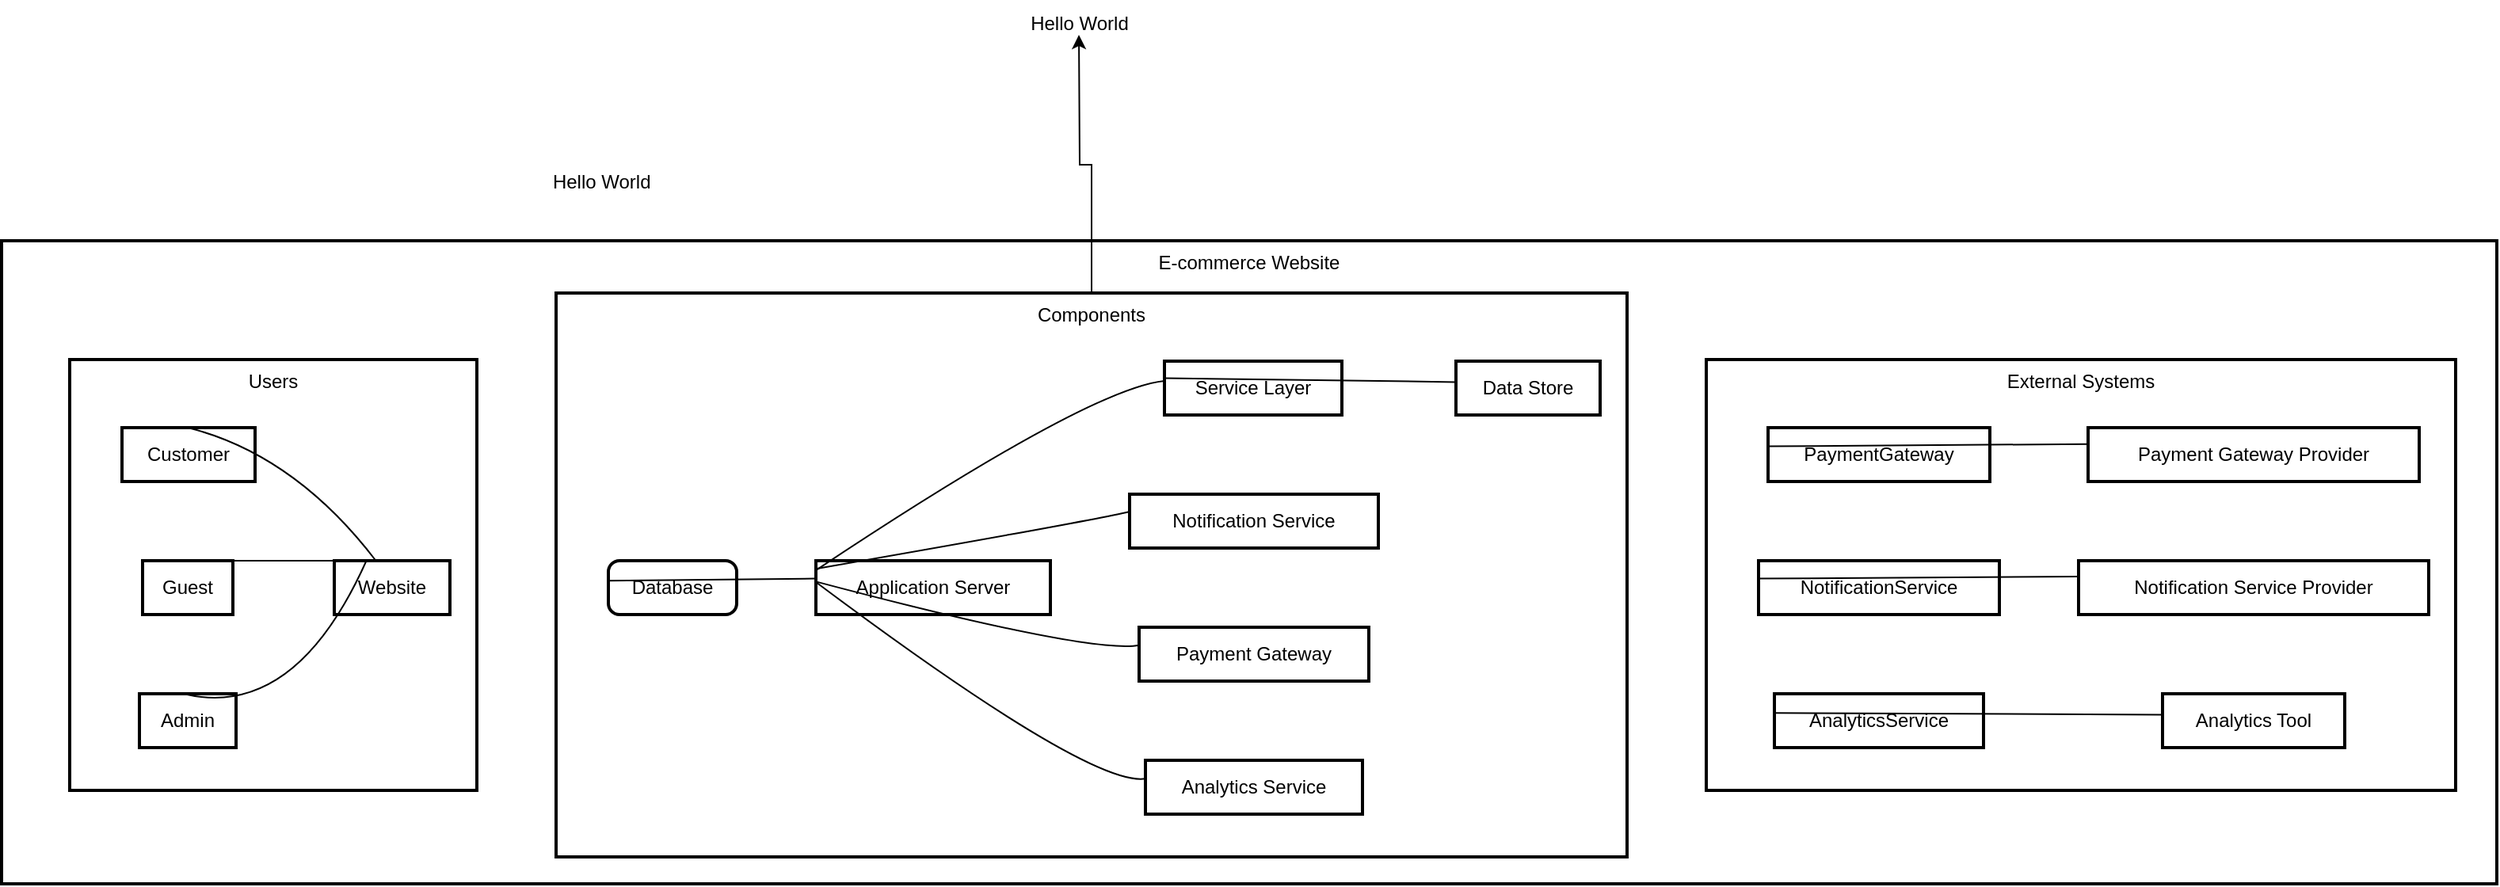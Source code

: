 <mxfile version="24.7.1" type="github">
  <diagram name="Page-1" id="YrfRDsz6BIIXrySJnLpR">
    <mxGraphModel dx="1120" dy="1629" grid="1" gridSize="10" guides="1" tooltips="1" connect="1" arrows="1" fold="1" page="1" pageScale="1" pageWidth="827" pageHeight="1169" math="0" shadow="0">
      <root>
        <mxCell id="0" />
        <mxCell id="1" parent="0" />
        <mxCell id="2" value="E-commerce Website" style="whiteSpace=wrap;strokeWidth=2;verticalAlign=top;" parent="1" vertex="1">
          <mxGeometry x="240" y="-150" width="1575" height="406" as="geometry" />
        </mxCell>
        <mxCell id="3" value="Users" style="whiteSpace=wrap;strokeWidth=2;verticalAlign=top;" parent="2" vertex="1">
          <mxGeometry x="43" y="75" width="257" height="272" as="geometry" />
        </mxCell>
        <mxCell id="4" value="Website" style="whiteSpace=wrap;strokeWidth=2;" parent="3" vertex="1">
          <mxGeometry x="167" y="127" width="73" height="34" as="geometry" />
        </mxCell>
        <mxCell id="5" value="Customer" style="whiteSpace=wrap;strokeWidth=2;" parent="3" vertex="1">
          <mxGeometry x="33" y="43" width="84" height="34" as="geometry" />
        </mxCell>
        <mxCell id="6" value="Guest" style="whiteSpace=wrap;strokeWidth=2;" parent="3" vertex="1">
          <mxGeometry x="46" y="127" width="57" height="34" as="geometry" />
        </mxCell>
        <mxCell id="7" value="Admin" style="whiteSpace=wrap;strokeWidth=2;" parent="3" vertex="1">
          <mxGeometry x="44" y="211" width="61" height="34" as="geometry" />
        </mxCell>
        <mxCell id="8" value="" style="curved=1;startArrow=none;endArrow=none;exitX=0.48;exitY=-1.71;entryX=-0.26;entryY=-2.21;" parent="3" source="5" target="4" edge="1">
          <mxGeometry relative="1" as="geometry">
            <Array as="points">
              <mxPoint x="142" y="60" />
            </Array>
          </mxGeometry>
        </mxCell>
        <mxCell id="9" value="" style="curved=1;startArrow=none;endArrow=none;exitX=0.25;exitY=-1.71;entryX=-0.59;entryY=-1.71;" parent="3" source="6" target="4" edge="1">
          <mxGeometry relative="1" as="geometry">
            <Array as="points" />
          </mxGeometry>
        </mxCell>
        <mxCell id="10" value="" style="curved=1;startArrow=none;endArrow=none;exitX=0.3;exitY=-1.71;entryX=-0.26;entryY=-1.21;" parent="3" source="7" target="4" edge="1">
          <mxGeometry relative="1" as="geometry">
            <Array as="points">
              <mxPoint x="142" y="228" />
            </Array>
          </mxGeometry>
        </mxCell>
        <mxCell id="hjomw1EQr1Ipl5Z-arUl-34" style="edgeStyle=orthogonalEdgeStyle;rounded=0;orthogonalLoop=1;jettySize=auto;html=1;exitX=0.5;exitY=0;exitDx=0;exitDy=0;" edge="1" parent="2" source="11">
          <mxGeometry relative="1" as="geometry">
            <mxPoint x="680" y="-130" as="targetPoint" />
          </mxGeometry>
        </mxCell>
        <mxCell id="11" value="Components" style="whiteSpace=wrap;strokeWidth=2;verticalAlign=top;" parent="2" vertex="1">
          <mxGeometry x="350" y="33" width="676" height="356" as="geometry" />
        </mxCell>
        <mxCell id="12" value="Application Server" style="whiteSpace=wrap;strokeWidth=2;" parent="11" vertex="1">
          <mxGeometry x="164" y="169" width="148" height="34" as="geometry" />
        </mxCell>
        <mxCell id="13" value="Database" style="rounded=1;absoluteArcSize=1;arcSize=14;whiteSpace=wrap;strokeWidth=2;" parent="11" vertex="1">
          <mxGeometry x="33" y="169" width="81" height="34" as="geometry" />
        </mxCell>
        <mxCell id="14" value="Service Layer" style="whiteSpace=wrap;strokeWidth=2;" parent="11" vertex="1">
          <mxGeometry x="384" y="43" width="112" height="34" as="geometry" />
        </mxCell>
        <mxCell id="15" value="Data Store" style="whiteSpace=wrap;strokeWidth=2;" parent="11" vertex="1">
          <mxGeometry x="568" y="43" width="91" height="34" as="geometry" />
        </mxCell>
        <mxCell id="16" value="Notification Service" style="whiteSpace=wrap;strokeWidth=2;" parent="11" vertex="1">
          <mxGeometry x="362" y="127" width="157" height="34" as="geometry" />
        </mxCell>
        <mxCell id="17" value="Payment Gateway" style="whiteSpace=wrap;strokeWidth=2;" parent="11" vertex="1">
          <mxGeometry x="368" y="211" width="145" height="34" as="geometry" />
        </mxCell>
        <mxCell id="18" value="Analytics Service" style="whiteSpace=wrap;strokeWidth=2;" parent="11" vertex="1">
          <mxGeometry x="372" y="295" width="137" height="34" as="geometry" />
        </mxCell>
        <mxCell id="19" value="" style="curved=1;startArrow=none;endArrow=none;exitX=-3.32;exitY=-0.47;entryX=-2.37;entryY=-0.47;" parent="11" source="13" target="12" edge="1">
          <mxGeometry relative="1" as="geometry">
            <Array as="points" />
          </mxGeometry>
        </mxCell>
        <mxCell id="20" value="" style="curved=1;startArrow=none;endArrow=none;exitX=-1.78;exitY=-0.97;entryX=-3.12;entryY=-0.47;" parent="11" source="12" target="14" edge="1">
          <mxGeometry relative="1" as="geometry">
            <Array as="points">
              <mxPoint x="337" y="60" />
            </Array>
          </mxGeometry>
        </mxCell>
        <mxCell id="21" value="" style="curved=1;startArrow=none;endArrow=none;exitX=-2.13;exitY=-0.47;entryX=-3.84;entryY=-0.47;" parent="11" source="14" target="15" edge="1">
          <mxGeometry relative="1" as="geometry">
            <Array as="points" />
          </mxGeometry>
        </mxCell>
        <mxCell id="22" value="" style="curved=1;startArrow=none;endArrow=none;exitX=-1.6;exitY=-0.97;entryX=-2.23;entryY=-0.47;" parent="11" source="12" target="16" edge="1">
          <mxGeometry relative="1" as="geometry">
            <Array as="points">
              <mxPoint x="337" y="144" />
            </Array>
          </mxGeometry>
        </mxCell>
        <mxCell id="23" value="" style="curved=1;startArrow=none;endArrow=none;exitX=-1.6;exitY=0.03;entryX=-2.42;entryY=-0.47;" parent="11" source="12" target="17" edge="1">
          <mxGeometry relative="1" as="geometry">
            <Array as="points">
              <mxPoint x="337" y="228" />
            </Array>
          </mxGeometry>
        </mxCell>
        <mxCell id="24" value="" style="curved=1;startArrow=none;endArrow=none;exitX=-1.78;exitY=0.03;entryX=-2.56;entryY=-0.47;" parent="11" source="12" target="18" edge="1">
          <mxGeometry relative="1" as="geometry">
            <Array as="points">
              <mxPoint x="337" y="312" />
            </Array>
          </mxGeometry>
        </mxCell>
        <mxCell id="25" value="External Systems" style="whiteSpace=wrap;strokeWidth=2;verticalAlign=top;" parent="2" vertex="1">
          <mxGeometry x="1076" y="75" width="473" height="272" as="geometry" />
        </mxCell>
        <mxCell id="26" value="Payment Gateway Provider" style="whiteSpace=wrap;strokeWidth=2;" parent="25" vertex="1">
          <mxGeometry x="241" y="43" width="209" height="34" as="geometry" />
        </mxCell>
        <mxCell id="27" value="PaymentGateway" style="whiteSpace=wrap;strokeWidth=2;" parent="25" vertex="1">
          <mxGeometry x="39" y="43" width="140" height="34" as="geometry" />
        </mxCell>
        <mxCell id="28" value="NotificationService" style="whiteSpace=wrap;strokeWidth=2;" parent="25" vertex="1">
          <mxGeometry x="33" y="127" width="152" height="34" as="geometry" />
        </mxCell>
        <mxCell id="29" value="Notification Service Provider" style="whiteSpace=wrap;strokeWidth=2;" parent="25" vertex="1">
          <mxGeometry x="235" y="127" width="221" height="34" as="geometry" />
        </mxCell>
        <mxCell id="30" value="AnalyticsService" style="whiteSpace=wrap;strokeWidth=2;" parent="25" vertex="1">
          <mxGeometry x="43" y="211" width="132" height="34" as="geometry" />
        </mxCell>
        <mxCell id="31" value="Analytics Tool" style="whiteSpace=wrap;strokeWidth=2;" parent="25" vertex="1">
          <mxGeometry x="288" y="211" width="115" height="34" as="geometry" />
        </mxCell>
        <mxCell id="32" value="" style="curved=1;startArrow=none;endArrow=none;exitX=-6.69;exitY=-1.71;entryX=-5.15;entryY=-1.71;" parent="25" source="27" target="26" edge="1">
          <mxGeometry relative="1" as="geometry">
            <Array as="points" />
          </mxGeometry>
        </mxCell>
        <mxCell id="33" value="" style="curved=1;startArrow=none;endArrow=none;exitX=-6.08;exitY=-1.71;entryX=-4.87;entryY=-1.71;" parent="25" source="28" target="29" edge="1">
          <mxGeometry relative="1" as="geometry">
            <Array as="points" />
          </mxGeometry>
        </mxCell>
        <mxCell id="34" value="" style="curved=1;startArrow=none;endArrow=none;exitX=-7.15;exitY=-1.71;entryX=-9.36;entryY=-1.71;" parent="25" source="30" target="31" edge="1">
          <mxGeometry relative="1" as="geometry">
            <Array as="points" />
          </mxGeometry>
        </mxCell>
        <mxCell id="hjomw1EQr1Ipl5Z-arUl-35" value="Hello World&amp;nbsp;" style="text;html=1;align=center;verticalAlign=middle;resizable=0;points=[];autosize=1;strokeColor=none;fillColor=none;" vertex="1" parent="1">
          <mxGeometry x="575" y="-202" width="90" height="30" as="geometry" />
        </mxCell>
        <mxCell id="hjomw1EQr1Ipl5Z-arUl-36" value="Hello World" style="text;html=1;align=center;verticalAlign=middle;resizable=0;points=[];autosize=1;strokeColor=none;fillColor=none;" vertex="1" parent="1">
          <mxGeometry x="875" y="-302" width="90" height="30" as="geometry" />
        </mxCell>
      </root>
    </mxGraphModel>
  </diagram>
</mxfile>
